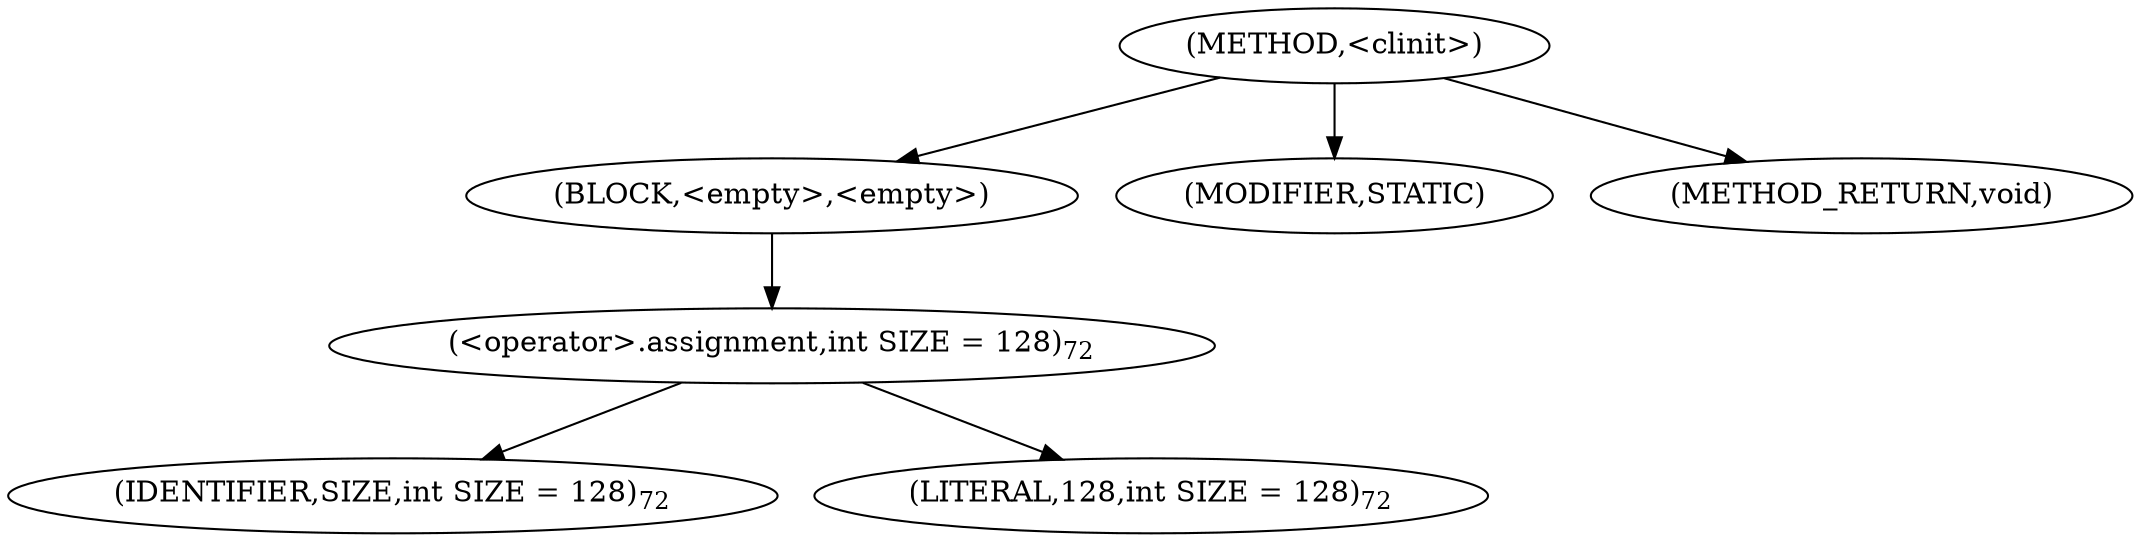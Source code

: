 digraph "&lt;clinit&gt;" {  
"160" [label = <(METHOD,&lt;clinit&gt;)> ]
"161" [label = <(BLOCK,&lt;empty&gt;,&lt;empty&gt;)> ]
"162" [label = <(&lt;operator&gt;.assignment,int SIZE = 128)<SUB>72</SUB>> ]
"163" [label = <(IDENTIFIER,SIZE,int SIZE = 128)<SUB>72</SUB>> ]
"164" [label = <(LITERAL,128,int SIZE = 128)<SUB>72</SUB>> ]
"165" [label = <(MODIFIER,STATIC)> ]
"166" [label = <(METHOD_RETURN,void)> ]
  "160" -> "161" 
  "160" -> "165" 
  "160" -> "166" 
  "161" -> "162" 
  "162" -> "163" 
  "162" -> "164" 
}
